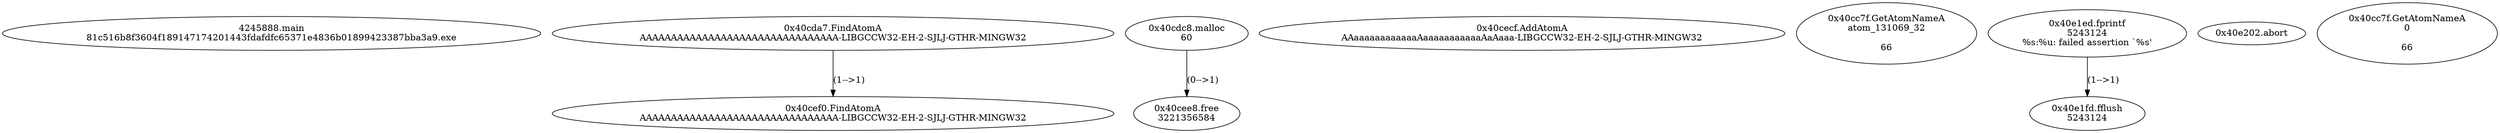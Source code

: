 // Global SCDG with merge call
digraph {
	0 [label="4245888.main
81c516b8f3604f189147174201443fdafdfc65371e4836b01899423387bba3a9.exe"]
	1 [label="0x40cda7.FindAtomA
AAAAAAAAAAAAAAAAAAAAAAAAAAAAAAAA-LIBGCCW32-EH-2-SJLJ-GTHR-MINGW32"]
	2 [label="0x40cdc8.malloc
60"]
	3 [label="0x40cecf.AddAtomA
AAaaaaaaaaaaaaAaaaaaaaaaaaAaAaaa-LIBGCCW32-EH-2-SJLJ-GTHR-MINGW32"]
	4 [label="0x40cc7f.GetAtomNameA
atom_131069_32

66"]
	5 [label="0x40e1ed.fprintf
5243124
%s:%u: failed assertion `%s'
"]
	6 [label="0x40e1fd.fflush
5243124"]
	5 -> 6 [label="(1-->1)"]
	7 [label="0x40e202.abort
"]
	8 [label="0x40cee8.free
3221356584"]
	2 -> 8 [label="(0-->1)"]
	9 [label="0x40cef0.FindAtomA
AAAAAAAAAAAAAAAAAAAAAAAAAAAAAAAA-LIBGCCW32-EH-2-SJLJ-GTHR-MINGW32"]
	1 -> 9 [label="(1-->1)"]
	10 [label="0x40cc7f.GetAtomNameA
0

66"]
}
